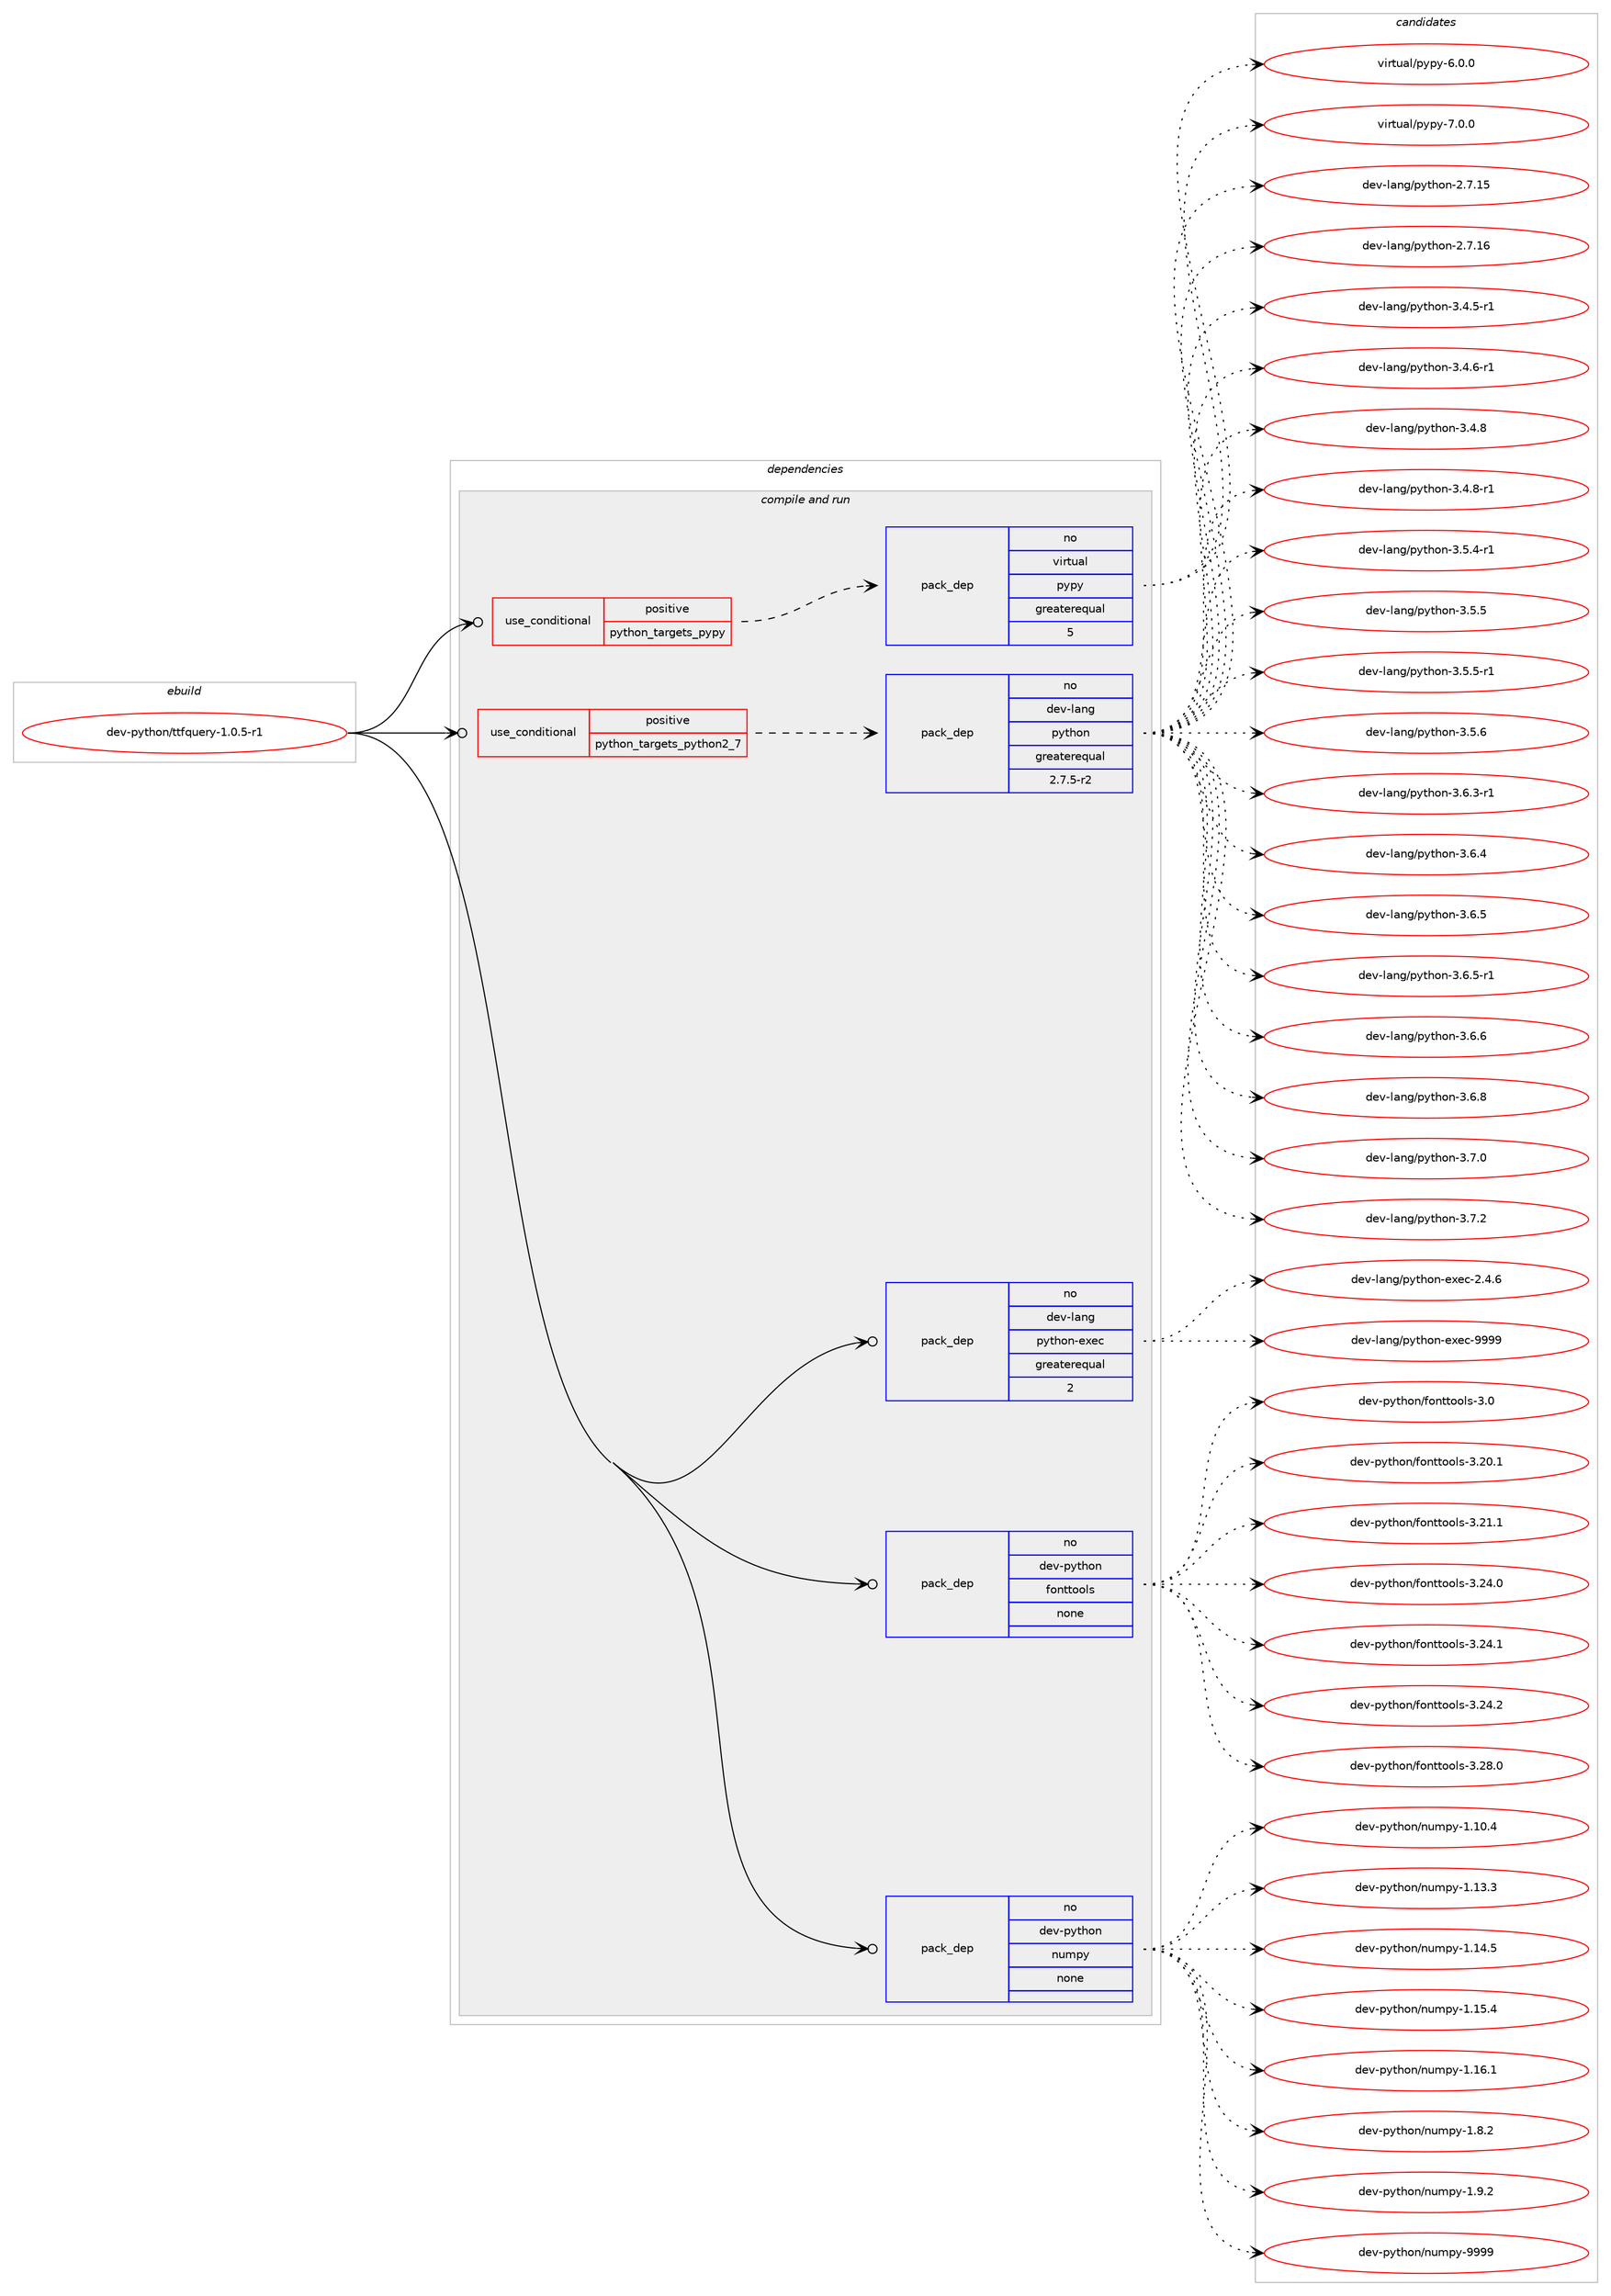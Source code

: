 digraph prolog {

# *************
# Graph options
# *************

newrank=true;
concentrate=true;
compound=true;
graph [rankdir=LR,fontname=Helvetica,fontsize=10,ranksep=1.5];#, ranksep=2.5, nodesep=0.2];
edge  [arrowhead=vee];
node  [fontname=Helvetica,fontsize=10];

# **********
# The ebuild
# **********

subgraph cluster_leftcol {
color=gray;
rank=same;
label=<<i>ebuild</i>>;
id [label="dev-python/ttfquery-1.0.5-r1", color=red, width=4, href="../dev-python/ttfquery-1.0.5-r1.svg"];
}

# ****************
# The dependencies
# ****************

subgraph cluster_midcol {
color=gray;
label=<<i>dependencies</i>>;
subgraph cluster_compile {
fillcolor="#eeeeee";
style=filled;
label=<<i>compile</i>>;
}
subgraph cluster_compileandrun {
fillcolor="#eeeeee";
style=filled;
label=<<i>compile and run</i>>;
subgraph cond386001 {
dependency1445362 [label=<<TABLE BORDER="0" CELLBORDER="1" CELLSPACING="0" CELLPADDING="4"><TR><TD ROWSPAN="3" CELLPADDING="10">use_conditional</TD></TR><TR><TD>positive</TD></TR><TR><TD>python_targets_pypy</TD></TR></TABLE>>, shape=none, color=red];
subgraph pack1035998 {
dependency1445363 [label=<<TABLE BORDER="0" CELLBORDER="1" CELLSPACING="0" CELLPADDING="4" WIDTH="220"><TR><TD ROWSPAN="6" CELLPADDING="30">pack_dep</TD></TR><TR><TD WIDTH="110">no</TD></TR><TR><TD>virtual</TD></TR><TR><TD>pypy</TD></TR><TR><TD>greaterequal</TD></TR><TR><TD>5</TD></TR></TABLE>>, shape=none, color=blue];
}
dependency1445362:e -> dependency1445363:w [weight=20,style="dashed",arrowhead="vee"];
}
id:e -> dependency1445362:w [weight=20,style="solid",arrowhead="odotvee"];
subgraph cond386002 {
dependency1445364 [label=<<TABLE BORDER="0" CELLBORDER="1" CELLSPACING="0" CELLPADDING="4"><TR><TD ROWSPAN="3" CELLPADDING="10">use_conditional</TD></TR><TR><TD>positive</TD></TR><TR><TD>python_targets_python2_7</TD></TR></TABLE>>, shape=none, color=red];
subgraph pack1035999 {
dependency1445365 [label=<<TABLE BORDER="0" CELLBORDER="1" CELLSPACING="0" CELLPADDING="4" WIDTH="220"><TR><TD ROWSPAN="6" CELLPADDING="30">pack_dep</TD></TR><TR><TD WIDTH="110">no</TD></TR><TR><TD>dev-lang</TD></TR><TR><TD>python</TD></TR><TR><TD>greaterequal</TD></TR><TR><TD>2.7.5-r2</TD></TR></TABLE>>, shape=none, color=blue];
}
dependency1445364:e -> dependency1445365:w [weight=20,style="dashed",arrowhead="vee"];
}
id:e -> dependency1445364:w [weight=20,style="solid",arrowhead="odotvee"];
subgraph pack1036000 {
dependency1445366 [label=<<TABLE BORDER="0" CELLBORDER="1" CELLSPACING="0" CELLPADDING="4" WIDTH="220"><TR><TD ROWSPAN="6" CELLPADDING="30">pack_dep</TD></TR><TR><TD WIDTH="110">no</TD></TR><TR><TD>dev-lang</TD></TR><TR><TD>python-exec</TD></TR><TR><TD>greaterequal</TD></TR><TR><TD>2</TD></TR></TABLE>>, shape=none, color=blue];
}
id:e -> dependency1445366:w [weight=20,style="solid",arrowhead="odotvee"];
subgraph pack1036001 {
dependency1445367 [label=<<TABLE BORDER="0" CELLBORDER="1" CELLSPACING="0" CELLPADDING="4" WIDTH="220"><TR><TD ROWSPAN="6" CELLPADDING="30">pack_dep</TD></TR><TR><TD WIDTH="110">no</TD></TR><TR><TD>dev-python</TD></TR><TR><TD>fonttools</TD></TR><TR><TD>none</TD></TR><TR><TD></TD></TR></TABLE>>, shape=none, color=blue];
}
id:e -> dependency1445367:w [weight=20,style="solid",arrowhead="odotvee"];
subgraph pack1036002 {
dependency1445368 [label=<<TABLE BORDER="0" CELLBORDER="1" CELLSPACING="0" CELLPADDING="4" WIDTH="220"><TR><TD ROWSPAN="6" CELLPADDING="30">pack_dep</TD></TR><TR><TD WIDTH="110">no</TD></TR><TR><TD>dev-python</TD></TR><TR><TD>numpy</TD></TR><TR><TD>none</TD></TR><TR><TD></TD></TR></TABLE>>, shape=none, color=blue];
}
id:e -> dependency1445368:w [weight=20,style="solid",arrowhead="odotvee"];
}
subgraph cluster_run {
fillcolor="#eeeeee";
style=filled;
label=<<i>run</i>>;
}
}

# **************
# The candidates
# **************

subgraph cluster_choices {
rank=same;
color=gray;
label=<<i>candidates</i>>;

subgraph choice1035998 {
color=black;
nodesep=1;
choice1181051141161179710847112121112121455446484648 [label="virtual/pypy-6.0.0", color=red, width=4,href="../virtual/pypy-6.0.0.svg"];
choice1181051141161179710847112121112121455546484648 [label="virtual/pypy-7.0.0", color=red, width=4,href="../virtual/pypy-7.0.0.svg"];
dependency1445363:e -> choice1181051141161179710847112121112121455446484648:w [style=dotted,weight="100"];
dependency1445363:e -> choice1181051141161179710847112121112121455546484648:w [style=dotted,weight="100"];
}
subgraph choice1035999 {
color=black;
nodesep=1;
choice10010111845108971101034711212111610411111045504655464953 [label="dev-lang/python-2.7.15", color=red, width=4,href="../dev-lang/python-2.7.15.svg"];
choice10010111845108971101034711212111610411111045504655464954 [label="dev-lang/python-2.7.16", color=red, width=4,href="../dev-lang/python-2.7.16.svg"];
choice1001011184510897110103471121211161041111104551465246534511449 [label="dev-lang/python-3.4.5-r1", color=red, width=4,href="../dev-lang/python-3.4.5-r1.svg"];
choice1001011184510897110103471121211161041111104551465246544511449 [label="dev-lang/python-3.4.6-r1", color=red, width=4,href="../dev-lang/python-3.4.6-r1.svg"];
choice100101118451089711010347112121116104111110455146524656 [label="dev-lang/python-3.4.8", color=red, width=4,href="../dev-lang/python-3.4.8.svg"];
choice1001011184510897110103471121211161041111104551465246564511449 [label="dev-lang/python-3.4.8-r1", color=red, width=4,href="../dev-lang/python-3.4.8-r1.svg"];
choice1001011184510897110103471121211161041111104551465346524511449 [label="dev-lang/python-3.5.4-r1", color=red, width=4,href="../dev-lang/python-3.5.4-r1.svg"];
choice100101118451089711010347112121116104111110455146534653 [label="dev-lang/python-3.5.5", color=red, width=4,href="../dev-lang/python-3.5.5.svg"];
choice1001011184510897110103471121211161041111104551465346534511449 [label="dev-lang/python-3.5.5-r1", color=red, width=4,href="../dev-lang/python-3.5.5-r1.svg"];
choice100101118451089711010347112121116104111110455146534654 [label="dev-lang/python-3.5.6", color=red, width=4,href="../dev-lang/python-3.5.6.svg"];
choice1001011184510897110103471121211161041111104551465446514511449 [label="dev-lang/python-3.6.3-r1", color=red, width=4,href="../dev-lang/python-3.6.3-r1.svg"];
choice100101118451089711010347112121116104111110455146544652 [label="dev-lang/python-3.6.4", color=red, width=4,href="../dev-lang/python-3.6.4.svg"];
choice100101118451089711010347112121116104111110455146544653 [label="dev-lang/python-3.6.5", color=red, width=4,href="../dev-lang/python-3.6.5.svg"];
choice1001011184510897110103471121211161041111104551465446534511449 [label="dev-lang/python-3.6.5-r1", color=red, width=4,href="../dev-lang/python-3.6.5-r1.svg"];
choice100101118451089711010347112121116104111110455146544654 [label="dev-lang/python-3.6.6", color=red, width=4,href="../dev-lang/python-3.6.6.svg"];
choice100101118451089711010347112121116104111110455146544656 [label="dev-lang/python-3.6.8", color=red, width=4,href="../dev-lang/python-3.6.8.svg"];
choice100101118451089711010347112121116104111110455146554648 [label="dev-lang/python-3.7.0", color=red, width=4,href="../dev-lang/python-3.7.0.svg"];
choice100101118451089711010347112121116104111110455146554650 [label="dev-lang/python-3.7.2", color=red, width=4,href="../dev-lang/python-3.7.2.svg"];
dependency1445365:e -> choice10010111845108971101034711212111610411111045504655464953:w [style=dotted,weight="100"];
dependency1445365:e -> choice10010111845108971101034711212111610411111045504655464954:w [style=dotted,weight="100"];
dependency1445365:e -> choice1001011184510897110103471121211161041111104551465246534511449:w [style=dotted,weight="100"];
dependency1445365:e -> choice1001011184510897110103471121211161041111104551465246544511449:w [style=dotted,weight="100"];
dependency1445365:e -> choice100101118451089711010347112121116104111110455146524656:w [style=dotted,weight="100"];
dependency1445365:e -> choice1001011184510897110103471121211161041111104551465246564511449:w [style=dotted,weight="100"];
dependency1445365:e -> choice1001011184510897110103471121211161041111104551465346524511449:w [style=dotted,weight="100"];
dependency1445365:e -> choice100101118451089711010347112121116104111110455146534653:w [style=dotted,weight="100"];
dependency1445365:e -> choice1001011184510897110103471121211161041111104551465346534511449:w [style=dotted,weight="100"];
dependency1445365:e -> choice100101118451089711010347112121116104111110455146534654:w [style=dotted,weight="100"];
dependency1445365:e -> choice1001011184510897110103471121211161041111104551465446514511449:w [style=dotted,weight="100"];
dependency1445365:e -> choice100101118451089711010347112121116104111110455146544652:w [style=dotted,weight="100"];
dependency1445365:e -> choice100101118451089711010347112121116104111110455146544653:w [style=dotted,weight="100"];
dependency1445365:e -> choice1001011184510897110103471121211161041111104551465446534511449:w [style=dotted,weight="100"];
dependency1445365:e -> choice100101118451089711010347112121116104111110455146544654:w [style=dotted,weight="100"];
dependency1445365:e -> choice100101118451089711010347112121116104111110455146544656:w [style=dotted,weight="100"];
dependency1445365:e -> choice100101118451089711010347112121116104111110455146554648:w [style=dotted,weight="100"];
dependency1445365:e -> choice100101118451089711010347112121116104111110455146554650:w [style=dotted,weight="100"];
}
subgraph choice1036000 {
color=black;
nodesep=1;
choice1001011184510897110103471121211161041111104510112010199455046524654 [label="dev-lang/python-exec-2.4.6", color=red, width=4,href="../dev-lang/python-exec-2.4.6.svg"];
choice10010111845108971101034711212111610411111045101120101994557575757 [label="dev-lang/python-exec-9999", color=red, width=4,href="../dev-lang/python-exec-9999.svg"];
dependency1445366:e -> choice1001011184510897110103471121211161041111104510112010199455046524654:w [style=dotted,weight="100"];
dependency1445366:e -> choice10010111845108971101034711212111610411111045101120101994557575757:w [style=dotted,weight="100"];
}
subgraph choice1036001 {
color=black;
nodesep=1;
choice100101118451121211161041111104710211111011611611111110811545514648 [label="dev-python/fonttools-3.0", color=red, width=4,href="../dev-python/fonttools-3.0.svg"];
choice100101118451121211161041111104710211111011611611111110811545514650484649 [label="dev-python/fonttools-3.20.1", color=red, width=4,href="../dev-python/fonttools-3.20.1.svg"];
choice100101118451121211161041111104710211111011611611111110811545514650494649 [label="dev-python/fonttools-3.21.1", color=red, width=4,href="../dev-python/fonttools-3.21.1.svg"];
choice100101118451121211161041111104710211111011611611111110811545514650524648 [label="dev-python/fonttools-3.24.0", color=red, width=4,href="../dev-python/fonttools-3.24.0.svg"];
choice100101118451121211161041111104710211111011611611111110811545514650524649 [label="dev-python/fonttools-3.24.1", color=red, width=4,href="../dev-python/fonttools-3.24.1.svg"];
choice100101118451121211161041111104710211111011611611111110811545514650524650 [label="dev-python/fonttools-3.24.2", color=red, width=4,href="../dev-python/fonttools-3.24.2.svg"];
choice100101118451121211161041111104710211111011611611111110811545514650564648 [label="dev-python/fonttools-3.28.0", color=red, width=4,href="../dev-python/fonttools-3.28.0.svg"];
dependency1445367:e -> choice100101118451121211161041111104710211111011611611111110811545514648:w [style=dotted,weight="100"];
dependency1445367:e -> choice100101118451121211161041111104710211111011611611111110811545514650484649:w [style=dotted,weight="100"];
dependency1445367:e -> choice100101118451121211161041111104710211111011611611111110811545514650494649:w [style=dotted,weight="100"];
dependency1445367:e -> choice100101118451121211161041111104710211111011611611111110811545514650524648:w [style=dotted,weight="100"];
dependency1445367:e -> choice100101118451121211161041111104710211111011611611111110811545514650524649:w [style=dotted,weight="100"];
dependency1445367:e -> choice100101118451121211161041111104710211111011611611111110811545514650524650:w [style=dotted,weight="100"];
dependency1445367:e -> choice100101118451121211161041111104710211111011611611111110811545514650564648:w [style=dotted,weight="100"];
}
subgraph choice1036002 {
color=black;
nodesep=1;
choice100101118451121211161041111104711011710911212145494649484652 [label="dev-python/numpy-1.10.4", color=red, width=4,href="../dev-python/numpy-1.10.4.svg"];
choice100101118451121211161041111104711011710911212145494649514651 [label="dev-python/numpy-1.13.3", color=red, width=4,href="../dev-python/numpy-1.13.3.svg"];
choice100101118451121211161041111104711011710911212145494649524653 [label="dev-python/numpy-1.14.5", color=red, width=4,href="../dev-python/numpy-1.14.5.svg"];
choice100101118451121211161041111104711011710911212145494649534652 [label="dev-python/numpy-1.15.4", color=red, width=4,href="../dev-python/numpy-1.15.4.svg"];
choice100101118451121211161041111104711011710911212145494649544649 [label="dev-python/numpy-1.16.1", color=red, width=4,href="../dev-python/numpy-1.16.1.svg"];
choice1001011184511212111610411111047110117109112121454946564650 [label="dev-python/numpy-1.8.2", color=red, width=4,href="../dev-python/numpy-1.8.2.svg"];
choice1001011184511212111610411111047110117109112121454946574650 [label="dev-python/numpy-1.9.2", color=red, width=4,href="../dev-python/numpy-1.9.2.svg"];
choice10010111845112121116104111110471101171091121214557575757 [label="dev-python/numpy-9999", color=red, width=4,href="../dev-python/numpy-9999.svg"];
dependency1445368:e -> choice100101118451121211161041111104711011710911212145494649484652:w [style=dotted,weight="100"];
dependency1445368:e -> choice100101118451121211161041111104711011710911212145494649514651:w [style=dotted,weight="100"];
dependency1445368:e -> choice100101118451121211161041111104711011710911212145494649524653:w [style=dotted,weight="100"];
dependency1445368:e -> choice100101118451121211161041111104711011710911212145494649534652:w [style=dotted,weight="100"];
dependency1445368:e -> choice100101118451121211161041111104711011710911212145494649544649:w [style=dotted,weight="100"];
dependency1445368:e -> choice1001011184511212111610411111047110117109112121454946564650:w [style=dotted,weight="100"];
dependency1445368:e -> choice1001011184511212111610411111047110117109112121454946574650:w [style=dotted,weight="100"];
dependency1445368:e -> choice10010111845112121116104111110471101171091121214557575757:w [style=dotted,weight="100"];
}
}

}
